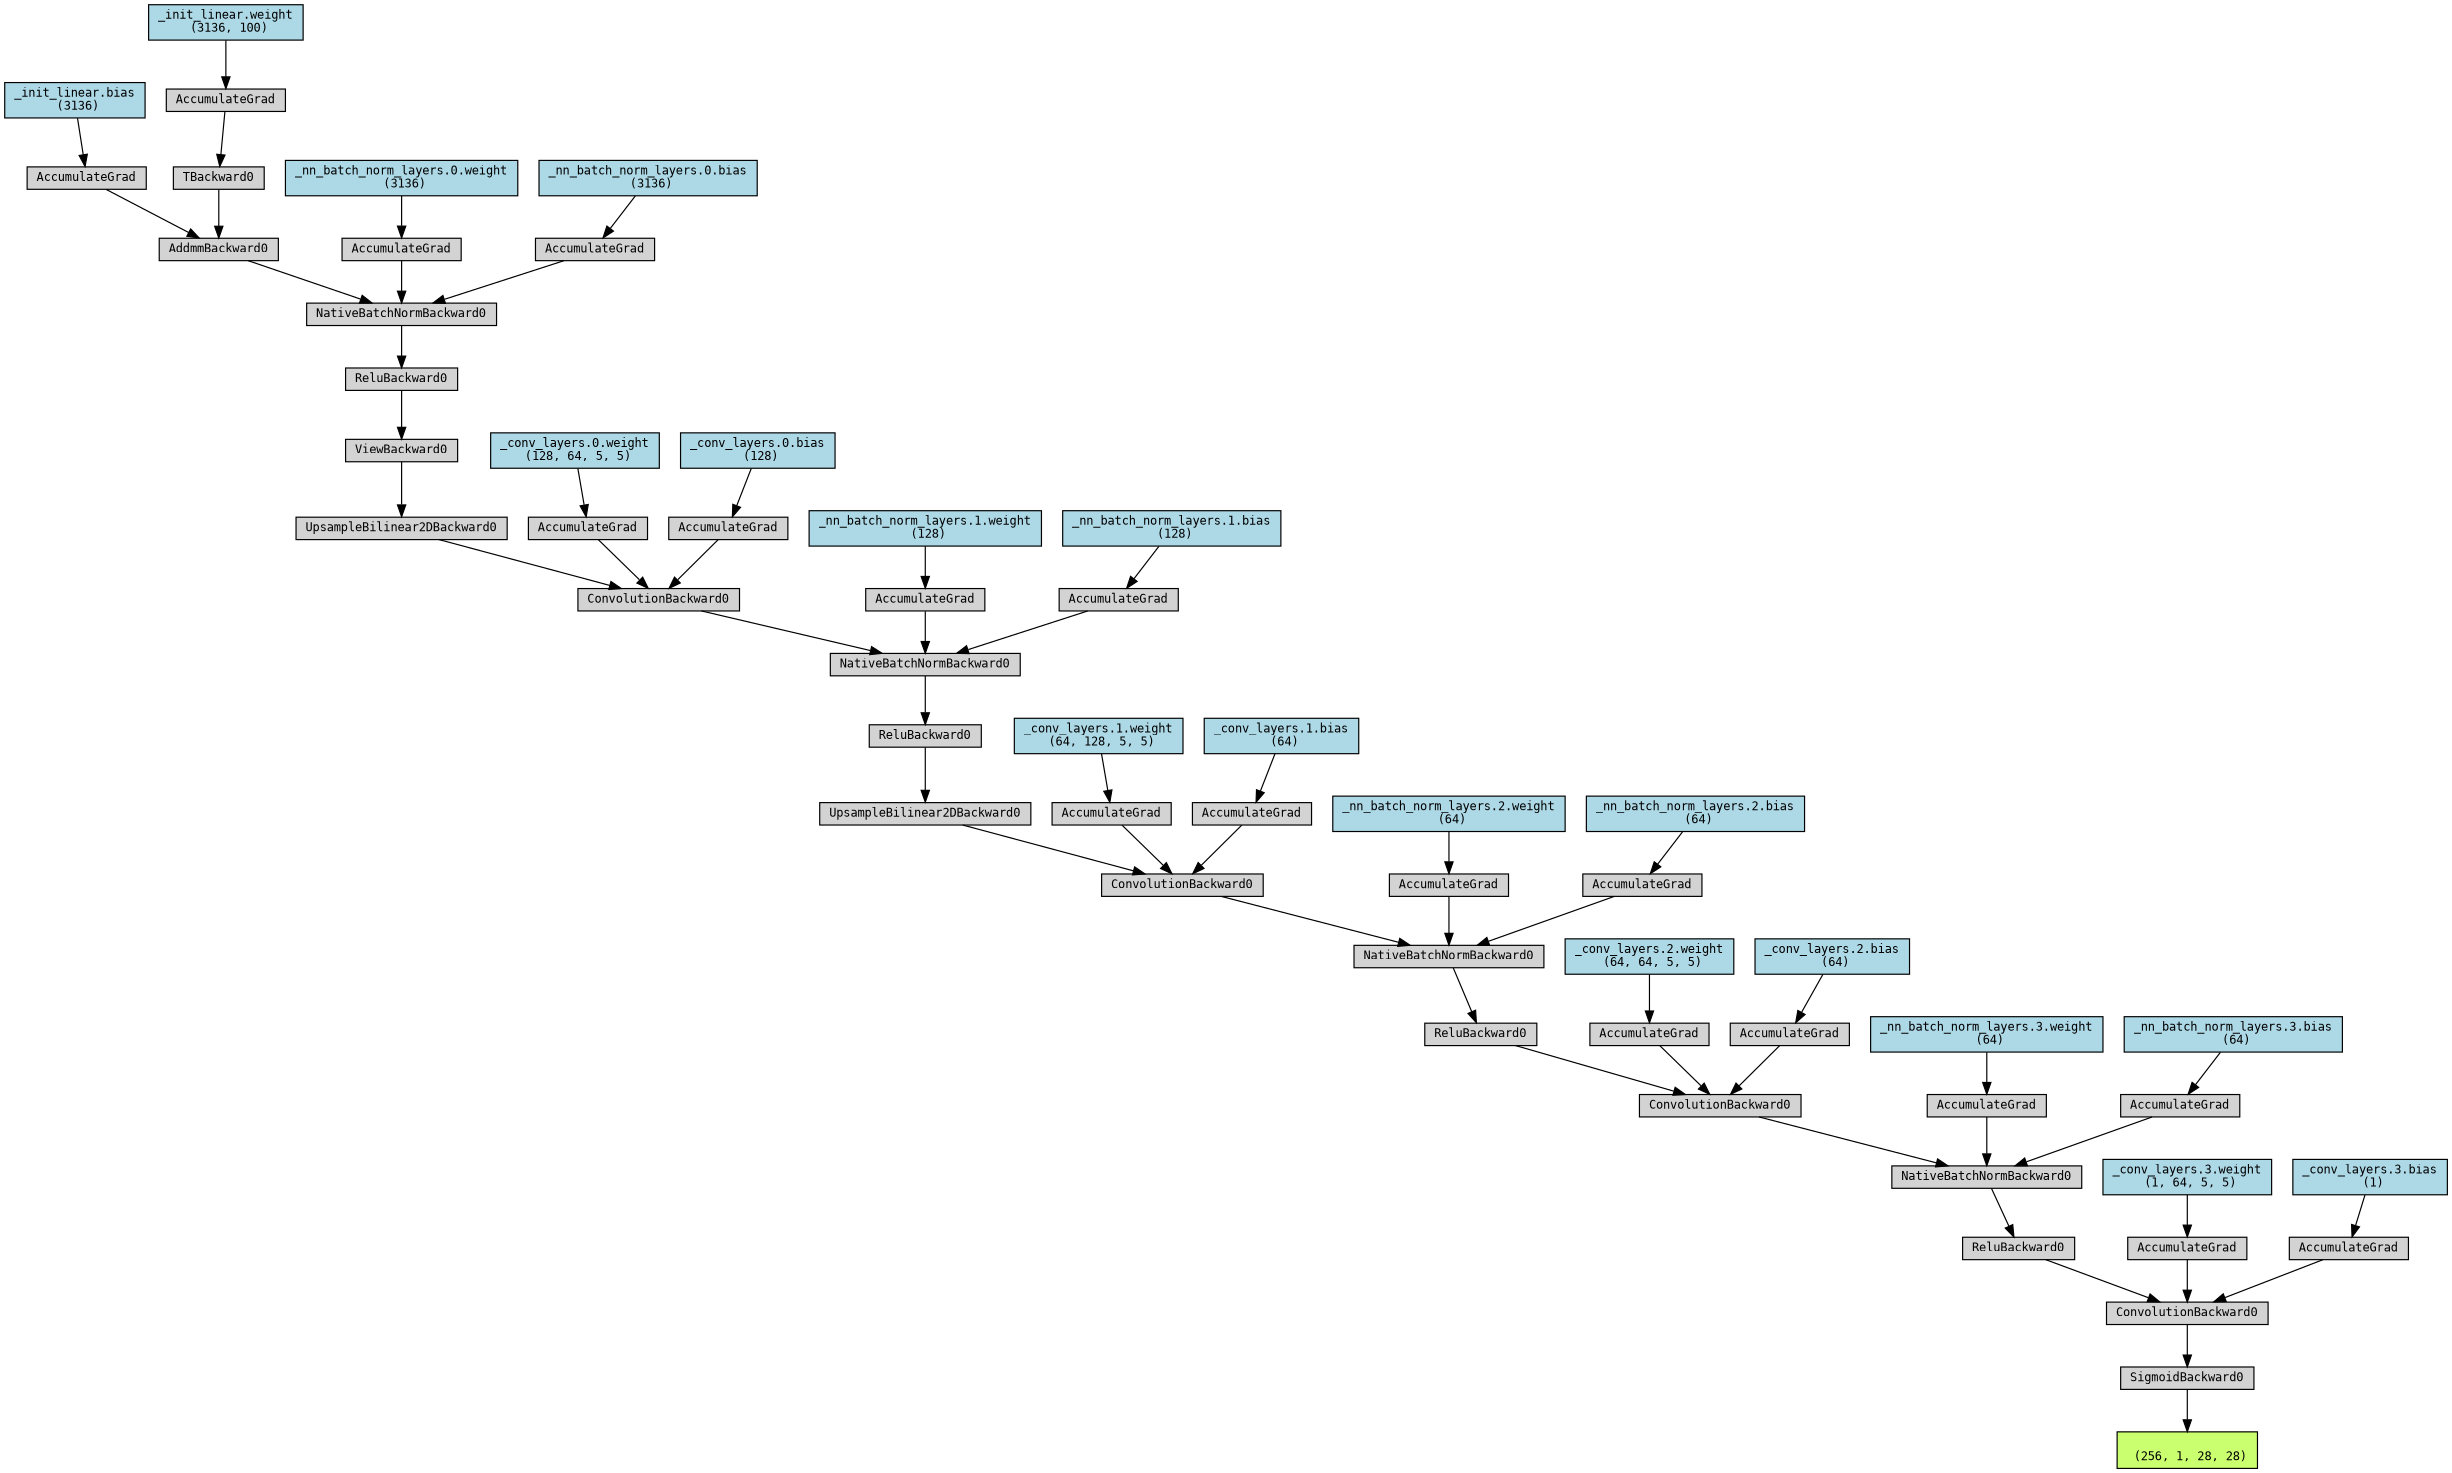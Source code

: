 digraph {
	graph [size="16.349999999999998,16.349999999999998"]
	node [align=left fontname=monospace fontsize=10 height=0.2 ranksep=0.1 shape=box style=filled]
	5332526400 [label="
 (256, 1, 28, 28)" fillcolor=darkolivegreen1]
	5332332400 [label=SigmoidBackward0]
	5332332448 -> 5332332400
	5332332448 [label=ConvolutionBackward0]
	5332566224 -> 5332332448
	5332566224 [label=ReluBackward0]
	5332566416 -> 5332566224
	5332566416 [label=NativeBatchNormBackward0]
	5332566512 -> 5332566416
	5332566512 [label=ConvolutionBackward0]
	5332566704 -> 5332566512
	5332566704 [label=ReluBackward0]
	5332566896 -> 5332566704
	5332566896 [label=NativeBatchNormBackward0]
	5332566992 -> 5332566896
	5332566992 [label=ConvolutionBackward0]
	5332567184 -> 5332566992
	5332567184 [label=UpsampleBilinear2DBackward0]
	5332567376 -> 5332567184
	5332567376 [label=ReluBackward0]
	5332567472 -> 5332567376
	5332567472 [label=NativeBatchNormBackward0]
	5332567568 -> 5332567472
	5332567568 [label=ConvolutionBackward0]
	5332567760 -> 5332567568
	5332567760 [label=UpsampleBilinear2DBackward0]
	5332567952 -> 5332567760
	5332567952 [label=ViewBackward0]
	5332568048 -> 5332567952
	5332568048 [label=ReluBackward0]
	5332568144 -> 5332568048
	5332568144 [label=NativeBatchNormBackward0]
	5332568240 -> 5332568144
	5332568240 [label=AddmmBackward0]
	5332568432 -> 5332568240
	5332434432 [label="_init_linear.bias
 (3136)" fillcolor=lightblue]
	5332434432 -> 5332568432
	5332568432 [label=AccumulateGrad]
	5332568384 -> 5332568240
	5332568384 [label=TBackward0]
	5332568480 -> 5332568384
	5332434352 [label="_init_linear.weight
 (3136, 100)" fillcolor=lightblue]
	5332434352 -> 5332568480
	5332568480 [label=AccumulateGrad]
	5332568192 -> 5332568144
	5332432752 [label="_nn_batch_norm_layers.0.weight
 (3136)" fillcolor=lightblue]
	5332432752 -> 5332568192
	5332568192 [label=AccumulateGrad]
	5332567856 -> 5332568144
	5332432832 [label="_nn_batch_norm_layers.0.bias
 (3136)" fillcolor=lightblue]
	5332432832 -> 5332567856
	5332567856 [label=AccumulateGrad]
	5332567712 -> 5332567568
	5332434592 [label="_conv_layers.0.weight
 (128, 64, 5, 5)" fillcolor=lightblue]
	5332434592 -> 5332567712
	5332567712 [label=AccumulateGrad]
	5332567664 -> 5332567568
	5332434672 [label="_conv_layers.0.bias
 (128)" fillcolor=lightblue]
	5332434672 -> 5332567664
	5332567664 [label=AccumulateGrad]
	5332567520 -> 5332567472
	5332433152 [label="_nn_batch_norm_layers.1.weight
 (128)" fillcolor=lightblue]
	5332433152 -> 5332567520
	5332567520 [label=AccumulateGrad]
	5332567280 -> 5332567472
	5332433232 [label="_nn_batch_norm_layers.1.bias
 (128)" fillcolor=lightblue]
	5332433232 -> 5332567280
	5332567280 [label=AccumulateGrad]
	5332567136 -> 5332566992
	5332434832 [label="_conv_layers.1.weight
 (64, 128, 5, 5)" fillcolor=lightblue]
	5332434832 -> 5332567136
	5332567136 [label=AccumulateGrad]
	5332567088 -> 5332566992
	5332525120 [label="_conv_layers.1.bias
 (64)" fillcolor=lightblue]
	5332525120 -> 5332567088
	5332567088 [label=AccumulateGrad]
	5332566944 -> 5332566896
	5332433552 [label="_nn_batch_norm_layers.2.weight
 (64)" fillcolor=lightblue]
	5332433552 -> 5332566944
	5332566944 [label=AccumulateGrad]
	5332566800 -> 5332566896
	5332433632 [label="_nn_batch_norm_layers.2.bias
 (64)" fillcolor=lightblue]
	5332433632 -> 5332566800
	5332566800 [label=AccumulateGrad]
	5332566656 -> 5332566512
	5332525280 [label="_conv_layers.2.weight
 (64, 64, 5, 5)" fillcolor=lightblue]
	5332525280 -> 5332566656
	5332566656 [label=AccumulateGrad]
	5332566608 -> 5332566512
	5332525360 [label="_conv_layers.2.bias
 (64)" fillcolor=lightblue]
	5332525360 -> 5332566608
	5332566608 [label=AccumulateGrad]
	5332566464 -> 5332566416
	5332433952 [label="_nn_batch_norm_layers.3.weight
 (64)" fillcolor=lightblue]
	5332433952 -> 5332566464
	5332566464 [label=AccumulateGrad]
	5332566320 -> 5332566416
	5332434032 [label="_nn_batch_norm_layers.3.bias
 (64)" fillcolor=lightblue]
	5332434032 -> 5332566320
	5332566320 [label=AccumulateGrad]
	5332566176 -> 5332332448
	5332525520 [label="_conv_layers.3.weight
 (1, 64, 5, 5)" fillcolor=lightblue]
	5332525520 -> 5332566176
	5332566176 [label=AccumulateGrad]
	5332566128 -> 5332332448
	5332525600 [label="_conv_layers.3.bias
 (1)" fillcolor=lightblue]
	5332525600 -> 5332566128
	5332566128 [label=AccumulateGrad]
	5332332400 -> 5332526400
}
